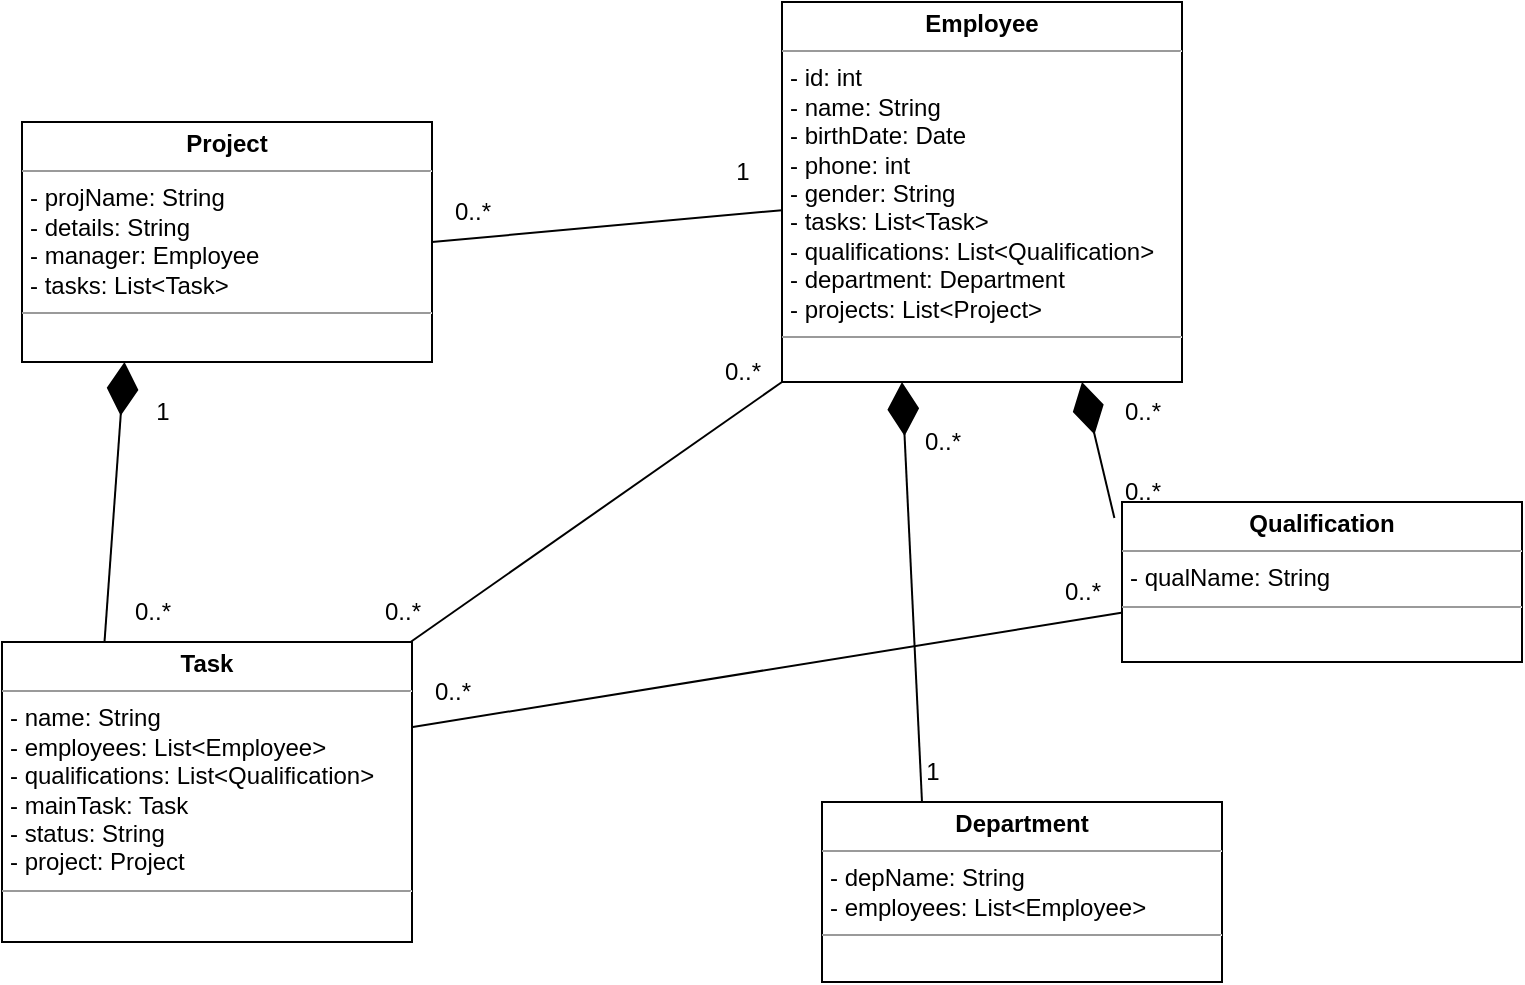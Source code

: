<mxfile version="20.2.7" type="github"><diagram id="Pp36j_mKQcPenpa2n8PQ" name="Page-1"><mxGraphModel dx="1260" dy="555" grid="1" gridSize="10" guides="1" tooltips="1" connect="1" arrows="1" fold="1" page="1" pageScale="1" pageWidth="850" pageHeight="1100" math="0" shadow="0"><root><mxCell id="0"/><mxCell id="1" parent="0"/><mxCell id="JjqADpXJpMOCgIi0J_wF-36" value="" style="endArrow=diamondThin;endFill=1;endSize=24;html=1;rounded=0;entryX=0.25;entryY=1;entryDx=0;entryDy=0;exitX=0.25;exitY=0;exitDx=0;exitDy=0;" parent="1" source="8zKiFMvIt5Ifi8QIb3G6-16" target="8zKiFMvIt5Ifi8QIb3G6-15" edge="1"><mxGeometry width="160" relative="1" as="geometry"><mxPoint x="175" y="680" as="sourcePoint"/><mxPoint x="175.06" y="575.01" as="targetPoint"/></mxGeometry></mxCell><mxCell id="JjqADpXJpMOCgIi0J_wF-48" value="" style="endArrow=diamondThin;endFill=1;endSize=24;html=1;rounded=0;entryX=0.75;entryY=1;entryDx=0;entryDy=0;exitX=-0.019;exitY=0.1;exitDx=0;exitDy=0;exitPerimeter=0;" parent="1" source="8zKiFMvIt5Ifi8QIb3G6-25" target="8zKiFMvIt5Ifi8QIb3G6-7" edge="1"><mxGeometry width="160" relative="1" as="geometry"><mxPoint x="640" y="645" as="sourcePoint"/><mxPoint x="573.06" y="635.01" as="targetPoint"/></mxGeometry></mxCell><mxCell id="8zKiFMvIt5Ifi8QIb3G6-1" value="" style="endArrow=none;html=1;rounded=0;exitX=1;exitY=0.5;exitDx=0;exitDy=0;" parent="1" source="8zKiFMvIt5Ifi8QIb3G6-15" target="8zKiFMvIt5Ifi8QIb3G6-7" edge="1"><mxGeometry width="50" height="50" relative="1" as="geometry"><mxPoint x="290" y="525" as="sourcePoint"/><mxPoint x="450" y="525" as="targetPoint"/></mxGeometry></mxCell><mxCell id="8zKiFMvIt5Ifi8QIb3G6-2" value="" style="endArrow=none;html=1;rounded=0;entryX=0;entryY=1;entryDx=0;entryDy=0;" parent="1" target="8zKiFMvIt5Ifi8QIb3G6-7" edge="1"><mxGeometry width="50" height="50" relative="1" as="geometry"><mxPoint x="280" y="720" as="sourcePoint"/><mxPoint x="450" y="630" as="targetPoint"/><Array as="points"/></mxGeometry></mxCell><mxCell id="8zKiFMvIt5Ifi8QIb3G6-3" value="" style="endArrow=none;html=1;rounded=0;exitX=1;exitY=0.5;exitDx=0;exitDy=0;entryX=0.006;entryY=0.689;entryDx=0;entryDy=0;entryPerimeter=0;" parent="1" target="8zKiFMvIt5Ifi8QIb3G6-25" edge="1"><mxGeometry width="50" height="50" relative="1" as="geometry"><mxPoint x="280" y="755" as="sourcePoint"/><mxPoint x="640" y="705" as="targetPoint"/></mxGeometry></mxCell><mxCell id="8zKiFMvIt5Ifi8QIb3G6-7" value="&lt;p style=&quot;margin:0px;margin-top:4px;text-align:center;&quot;&gt;&lt;b&gt;Employee&lt;/b&gt;&lt;/p&gt;&lt;hr size=&quot;1&quot;&gt;&lt;p style=&quot;margin:0px;margin-left:4px;&quot;&gt;- id: int&lt;/p&gt;&lt;p style=&quot;margin:0px;margin-left:4px;&quot;&gt;- name: String&lt;/p&gt;&lt;p style=&quot;margin:0px;margin-left:4px;&quot;&gt;- birthDate: Date&lt;/p&gt;&lt;p style=&quot;margin:0px;margin-left:4px;&quot;&gt;- phone: int&lt;/p&gt;&lt;p style=&quot;margin:0px;margin-left:4px;&quot;&gt;- gender: String&lt;/p&gt;&lt;p style=&quot;margin:0px;margin-left:4px;&quot;&gt;- tasks: List&amp;lt;Task&amp;gt;&lt;/p&gt;&lt;p style=&quot;margin:0px;margin-left:4px;&quot;&gt;- qualifications: List&amp;lt;Qualification&amp;gt;&lt;/p&gt;&lt;p style=&quot;margin:0px;margin-left:4px;&quot;&gt;- department: Department&lt;/p&gt;&lt;p style=&quot;margin:0px;margin-left:4px;&quot;&gt;- projects: List&amp;lt;Project&amp;gt;&lt;/p&gt;&lt;hr size=&quot;1&quot;&gt;&lt;p style=&quot;margin:0px;margin-left:4px;&quot;&gt;&lt;br&gt;&lt;/p&gt;" style="verticalAlign=top;align=left;overflow=fill;fontSize=12;fontFamily=Helvetica;html=1;" parent="1" vertex="1"><mxGeometry x="480" y="390" width="200" height="190" as="geometry"/></mxCell><mxCell id="8zKiFMvIt5Ifi8QIb3G6-15" value="&lt;p style=&quot;margin:0px;margin-top:4px;text-align:center;&quot;&gt;&lt;b&gt;Project&lt;/b&gt;&lt;/p&gt;&lt;hr size=&quot;1&quot;&gt;&lt;p style=&quot;margin:0px;margin-left:4px;&quot;&gt;&lt;span style=&quot;background-color: initial;&quot;&gt;- projName: String&lt;/span&gt;&lt;br&gt;&lt;/p&gt;&lt;p style=&quot;margin:0px;margin-left:4px;&quot;&gt;- details: String&lt;/p&gt;&lt;p style=&quot;margin:0px;margin-left:4px;&quot;&gt;- manager: Employee&lt;/p&gt;&lt;p style=&quot;margin:0px;margin-left:4px;&quot;&gt;- tasks: List&amp;lt;Task&amp;gt;&lt;/p&gt;&lt;hr size=&quot;1&quot;&gt;&lt;p style=&quot;margin:0px;margin-left:4px;&quot;&gt;&lt;br&gt;&lt;/p&gt;" style="verticalAlign=top;align=left;overflow=fill;fontSize=12;fontFamily=Helvetica;html=1;" parent="1" vertex="1"><mxGeometry x="100" y="450" width="205" height="120" as="geometry"/></mxCell><mxCell id="8zKiFMvIt5Ifi8QIb3G6-16" value="&lt;p style=&quot;margin:0px;margin-top:4px;text-align:center;&quot;&gt;&lt;b&gt;Task&lt;/b&gt;&lt;/p&gt;&lt;hr size=&quot;1&quot;&gt;&lt;p style=&quot;margin:0px;margin-left:4px;&quot;&gt;- name: String&lt;/p&gt;&lt;p style=&quot;margin:0px;margin-left:4px;&quot;&gt;- employees:&amp;nbsp;List&amp;lt;Employee&amp;gt;&lt;/p&gt;&lt;p style=&quot;margin:0px;margin-left:4px;&quot;&gt;- qualifications:&amp;nbsp;List&amp;lt;Qualification&amp;gt;&lt;/p&gt;&lt;p style=&quot;margin:0px;margin-left:4px;&quot;&gt;- mainTask: Task&lt;/p&gt;&lt;p style=&quot;margin:0px;margin-left:4px;&quot;&gt;- status: String&lt;/p&gt;&lt;p style=&quot;margin:0px;margin-left:4px;&quot;&gt;- project: Project&lt;/p&gt;&lt;hr size=&quot;1&quot;&gt;&lt;p style=&quot;margin:0px;margin-left:4px;&quot;&gt;&lt;br&gt;&lt;/p&gt;" style="verticalAlign=top;align=left;overflow=fill;fontSize=12;fontFamily=Helvetica;html=1;" parent="1" vertex="1"><mxGeometry x="90" y="710" width="205" height="150" as="geometry"/></mxCell><mxCell id="8zKiFMvIt5Ifi8QIb3G6-24" value="&lt;p style=&quot;margin:0px;margin-top:4px;text-align:center;&quot;&gt;&lt;b&gt;Department&lt;/b&gt;&lt;/p&gt;&lt;hr size=&quot;1&quot;&gt;&lt;p style=&quot;margin:0px;margin-left:4px;&quot;&gt;- depName: String&lt;/p&gt;&lt;p style=&quot;margin:0px;margin-left:4px;&quot;&gt;&lt;span style=&quot;background-color: initial;&quot;&gt;- employees:&amp;nbsp;List&amp;lt;Employee&amp;gt;&lt;/span&gt;&lt;br&gt;&lt;/p&gt;&lt;hr size=&quot;1&quot;&gt;&lt;p style=&quot;margin:0px;margin-left:4px;&quot;&gt;&lt;br&gt;&lt;/p&gt;" style="verticalAlign=top;align=left;overflow=fill;fontSize=12;fontFamily=Helvetica;html=1;" parent="1" vertex="1"><mxGeometry x="500" y="790" width="200" height="90" as="geometry"/></mxCell><mxCell id="8zKiFMvIt5Ifi8QIb3G6-25" value="&lt;p style=&quot;margin:0px;margin-top:4px;text-align:center;&quot;&gt;&lt;b&gt;Qualification&lt;/b&gt;&lt;/p&gt;&lt;hr size=&quot;1&quot;&gt;&lt;p style=&quot;margin:0px;margin-left:4px;&quot;&gt;- qualName: String&lt;/p&gt;&lt;hr size=&quot;1&quot;&gt;&lt;p style=&quot;margin:0px;margin-left:4px;&quot;&gt;&lt;br&gt;&lt;/p&gt;" style="verticalAlign=top;align=left;overflow=fill;fontSize=12;fontFamily=Helvetica;html=1;" parent="1" vertex="1"><mxGeometry x="650" y="640" width="200" height="80" as="geometry"/></mxCell><mxCell id="-z-BCLmJ1Vy9uva1n-6p-1" style="edgeStyle=orthogonalEdgeStyle;rounded=0;orthogonalLoop=1;jettySize=auto;html=1;exitX=0.5;exitY=1;exitDx=0;exitDy=0;" parent="1" source="8zKiFMvIt5Ifi8QIb3G6-16" target="8zKiFMvIt5Ifi8QIb3G6-16" edge="1"><mxGeometry relative="1" as="geometry"/></mxCell><mxCell id="-z-BCLmJ1Vy9uva1n-6p-3" value="" style="endArrow=diamondThin;endFill=1;endSize=24;html=1;rounded=0;entryX=0.75;entryY=1;entryDx=0;entryDy=0;exitX=0.25;exitY=0;exitDx=0;exitDy=0;" parent="1" source="8zKiFMvIt5Ifi8QIb3G6-24" edge="1"><mxGeometry width="160" relative="1" as="geometry"><mxPoint x="556.2" y="649.0" as="sourcePoint"/><mxPoint x="540" y="580" as="targetPoint"/></mxGeometry></mxCell><mxCell id="Gsw49YHzjqZec33lsDPl-1" value="0..*" style="text;html=1;resizable=0;autosize=1;align=center;verticalAlign=middle;points=[];fillColor=none;strokeColor=none;rounded=0;" parent="1" vertex="1"><mxGeometry x="540" y="595" width="40" height="30" as="geometry"/></mxCell><mxCell id="Gsw49YHzjqZec33lsDPl-3" value="1" style="text;html=1;resizable=0;autosize=1;align=center;verticalAlign=middle;points=[];fillColor=none;strokeColor=none;rounded=0;" parent="1" vertex="1"><mxGeometry x="540" y="760" width="30" height="30" as="geometry"/></mxCell><mxCell id="Gsw49YHzjqZec33lsDPl-4" value="0..*" style="text;html=1;resizable=0;autosize=1;align=center;verticalAlign=middle;points=[];fillColor=none;strokeColor=none;rounded=0;" parent="1" vertex="1"><mxGeometry x="440" y="560" width="40" height="30" as="geometry"/></mxCell><mxCell id="Gsw49YHzjqZec33lsDPl-5" value="0..*" style="text;html=1;resizable=0;autosize=1;align=center;verticalAlign=middle;points=[];fillColor=none;strokeColor=none;rounded=0;" parent="1" vertex="1"><mxGeometry x="270" y="680" width="40" height="30" as="geometry"/></mxCell><mxCell id="Gsw49YHzjqZec33lsDPl-6" value="0..*" style="text;html=1;resizable=0;autosize=1;align=center;verticalAlign=middle;points=[];fillColor=none;strokeColor=none;rounded=0;" parent="1" vertex="1"><mxGeometry x="305" y="480" width="40" height="30" as="geometry"/></mxCell><mxCell id="Gsw49YHzjqZec33lsDPl-7" value="1" style="text;html=1;resizable=0;autosize=1;align=center;verticalAlign=middle;points=[];fillColor=none;strokeColor=none;rounded=0;" parent="1" vertex="1"><mxGeometry x="445" y="460" width="30" height="30" as="geometry"/></mxCell><mxCell id="Gsw49YHzjqZec33lsDPl-8" value="0..*" style="text;html=1;resizable=0;autosize=1;align=center;verticalAlign=middle;points=[];fillColor=none;strokeColor=none;rounded=0;" parent="1" vertex="1"><mxGeometry x="145" y="680" width="40" height="30" as="geometry"/></mxCell><mxCell id="Gsw49YHzjqZec33lsDPl-9" value="1" style="text;html=1;resizable=0;autosize=1;align=center;verticalAlign=middle;points=[];fillColor=none;strokeColor=none;rounded=0;" parent="1" vertex="1"><mxGeometry x="155" y="580" width="30" height="30" as="geometry"/></mxCell><mxCell id="Gsw49YHzjqZec33lsDPl-10" value="0..*" style="text;html=1;resizable=0;autosize=1;align=center;verticalAlign=middle;points=[];fillColor=none;strokeColor=none;rounded=0;" parent="1" vertex="1"><mxGeometry x="610" y="670" width="40" height="30" as="geometry"/></mxCell><mxCell id="Gsw49YHzjqZec33lsDPl-11" value="0..*" style="text;html=1;resizable=0;autosize=1;align=center;verticalAlign=middle;points=[];fillColor=none;strokeColor=none;rounded=0;" parent="1" vertex="1"><mxGeometry x="295" y="720" width="40" height="30" as="geometry"/></mxCell><mxCell id="C9K_KFsBuIpwAIrWxW-p-1" value="0..*" style="text;html=1;resizable=0;autosize=1;align=center;verticalAlign=middle;points=[];fillColor=none;strokeColor=none;rounded=0;" parent="1" vertex="1"><mxGeometry x="640" y="580" width="40" height="30" as="geometry"/></mxCell><mxCell id="C9K_KFsBuIpwAIrWxW-p-2" value="0..*" style="text;html=1;resizable=0;autosize=1;align=center;verticalAlign=middle;points=[];fillColor=none;strokeColor=none;rounded=0;" parent="1" vertex="1"><mxGeometry x="640" y="620" width="40" height="30" as="geometry"/></mxCell></root></mxGraphModel></diagram></mxfile>